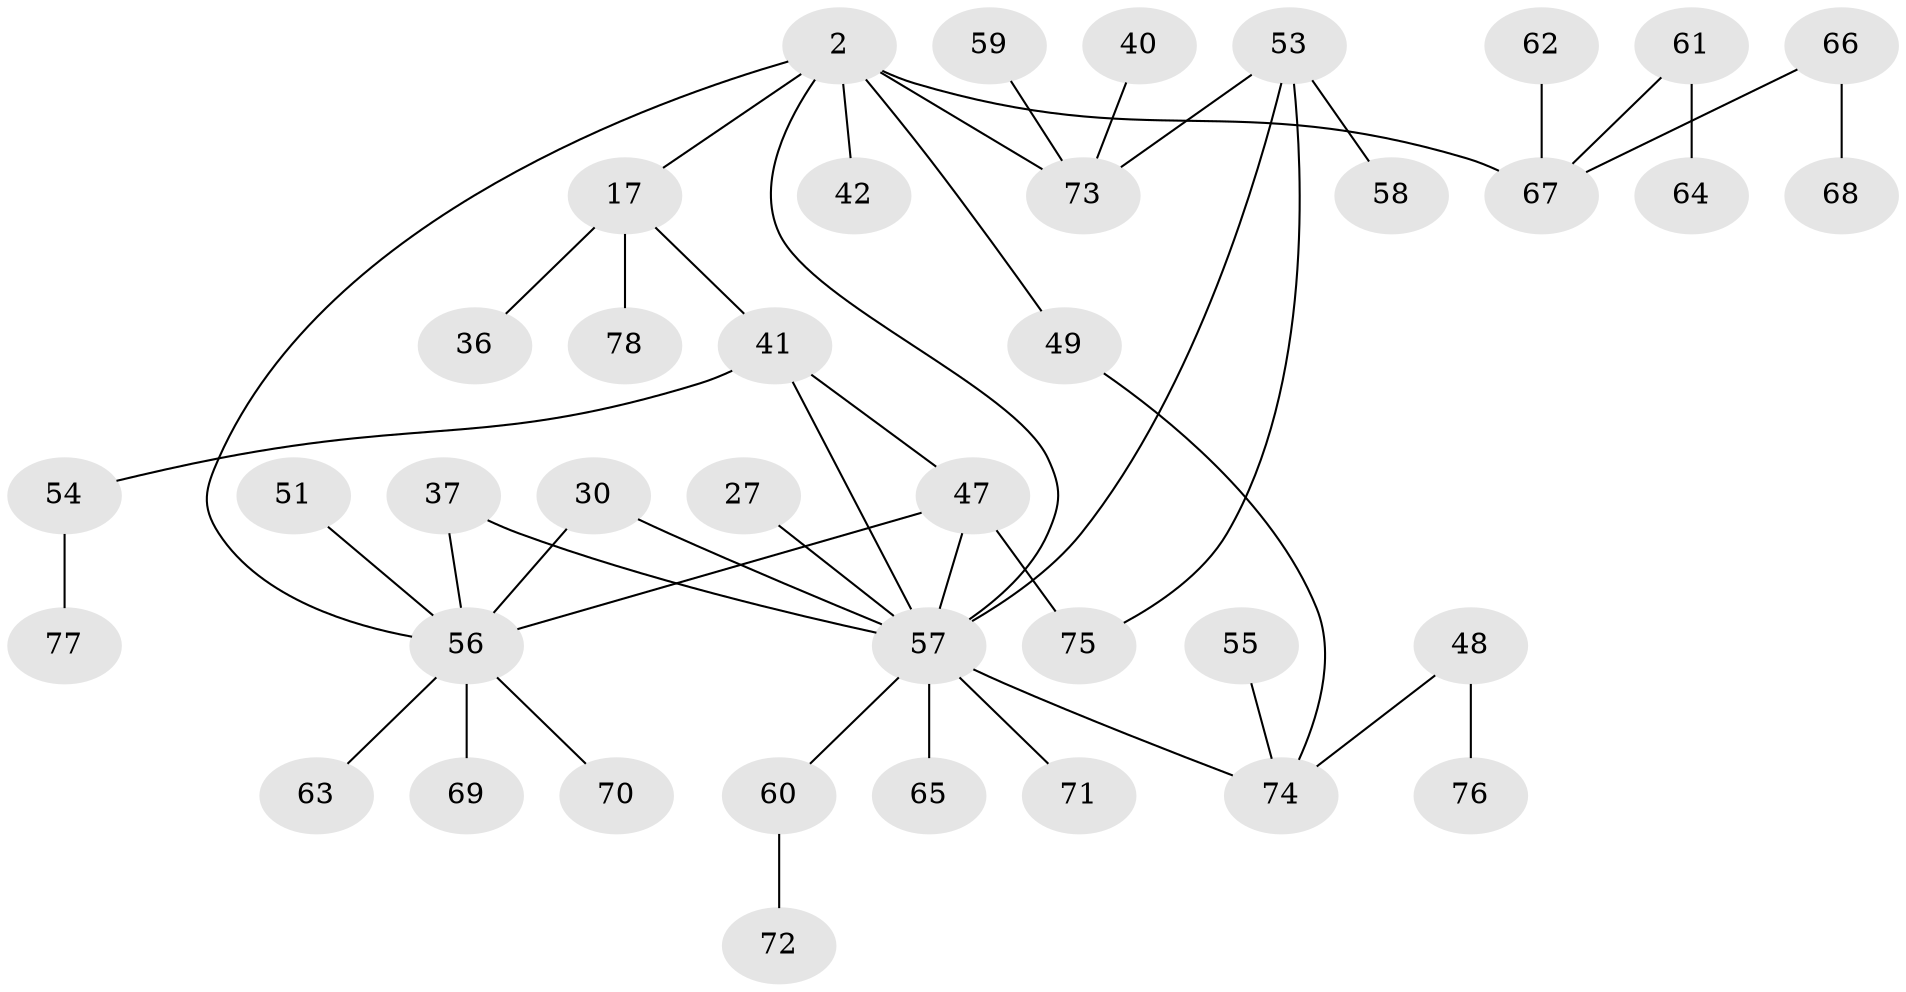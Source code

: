// original degree distribution, {5: 0.05128205128205128, 8: 0.01282051282051282, 3: 0.1794871794871795, 2: 0.32051282051282054, 7: 0.01282051282051282, 4: 0.05128205128205128, 6: 0.02564102564102564, 1: 0.34615384615384615}
// Generated by graph-tools (version 1.1) at 2025/42/03/09/25 04:42:08]
// undirected, 39 vertices, 46 edges
graph export_dot {
graph [start="1"]
  node [color=gray90,style=filled];
  2;
  17;
  27 [super="+12"];
  30;
  36;
  37;
  40 [super="+28+39"];
  41 [super="+25"];
  42;
  47 [super="+8"];
  48 [super="+29"];
  49 [super="+19+35+45+46"];
  51;
  53 [super="+9+23+43+44"];
  54;
  55 [super="+50"];
  56 [super="+16+33+38+31"];
  57 [super="+6+4+14"];
  58;
  59;
  60;
  61;
  62;
  63;
  64;
  65;
  66 [super="+32"];
  67 [super="+52"];
  68;
  69;
  70;
  71;
  72;
  73 [super="+1"];
  74 [super="+5"];
  75 [super="+10"];
  76;
  77;
  78 [super="+34"];
  2 -- 17;
  2 -- 42;
  2 -- 73 [weight=2];
  2 -- 57;
  2 -- 56;
  2 -- 49;
  2 -- 67;
  17 -- 36;
  17 -- 41 [weight=2];
  17 -- 78;
  27 -- 57;
  30 -- 57;
  30 -- 56;
  37 -- 57;
  37 -- 56;
  40 -- 73;
  41 -- 54;
  41 -- 57;
  41 -- 47;
  47 -- 56 [weight=2];
  47 -- 57;
  47 -- 75 [weight=2];
  48 -- 76;
  48 -- 74 [weight=2];
  49 -- 74;
  51 -- 56;
  53 -- 73;
  53 -- 57;
  53 -- 58;
  53 -- 75;
  54 -- 77;
  55 -- 74;
  56 -- 70;
  56 -- 69;
  56 -- 63;
  57 -- 65;
  57 -- 71;
  57 -- 74 [weight=2];
  57 -- 60;
  59 -- 73;
  60 -- 72;
  61 -- 64;
  61 -- 67;
  62 -- 67;
  66 -- 68;
  66 -- 67;
}
